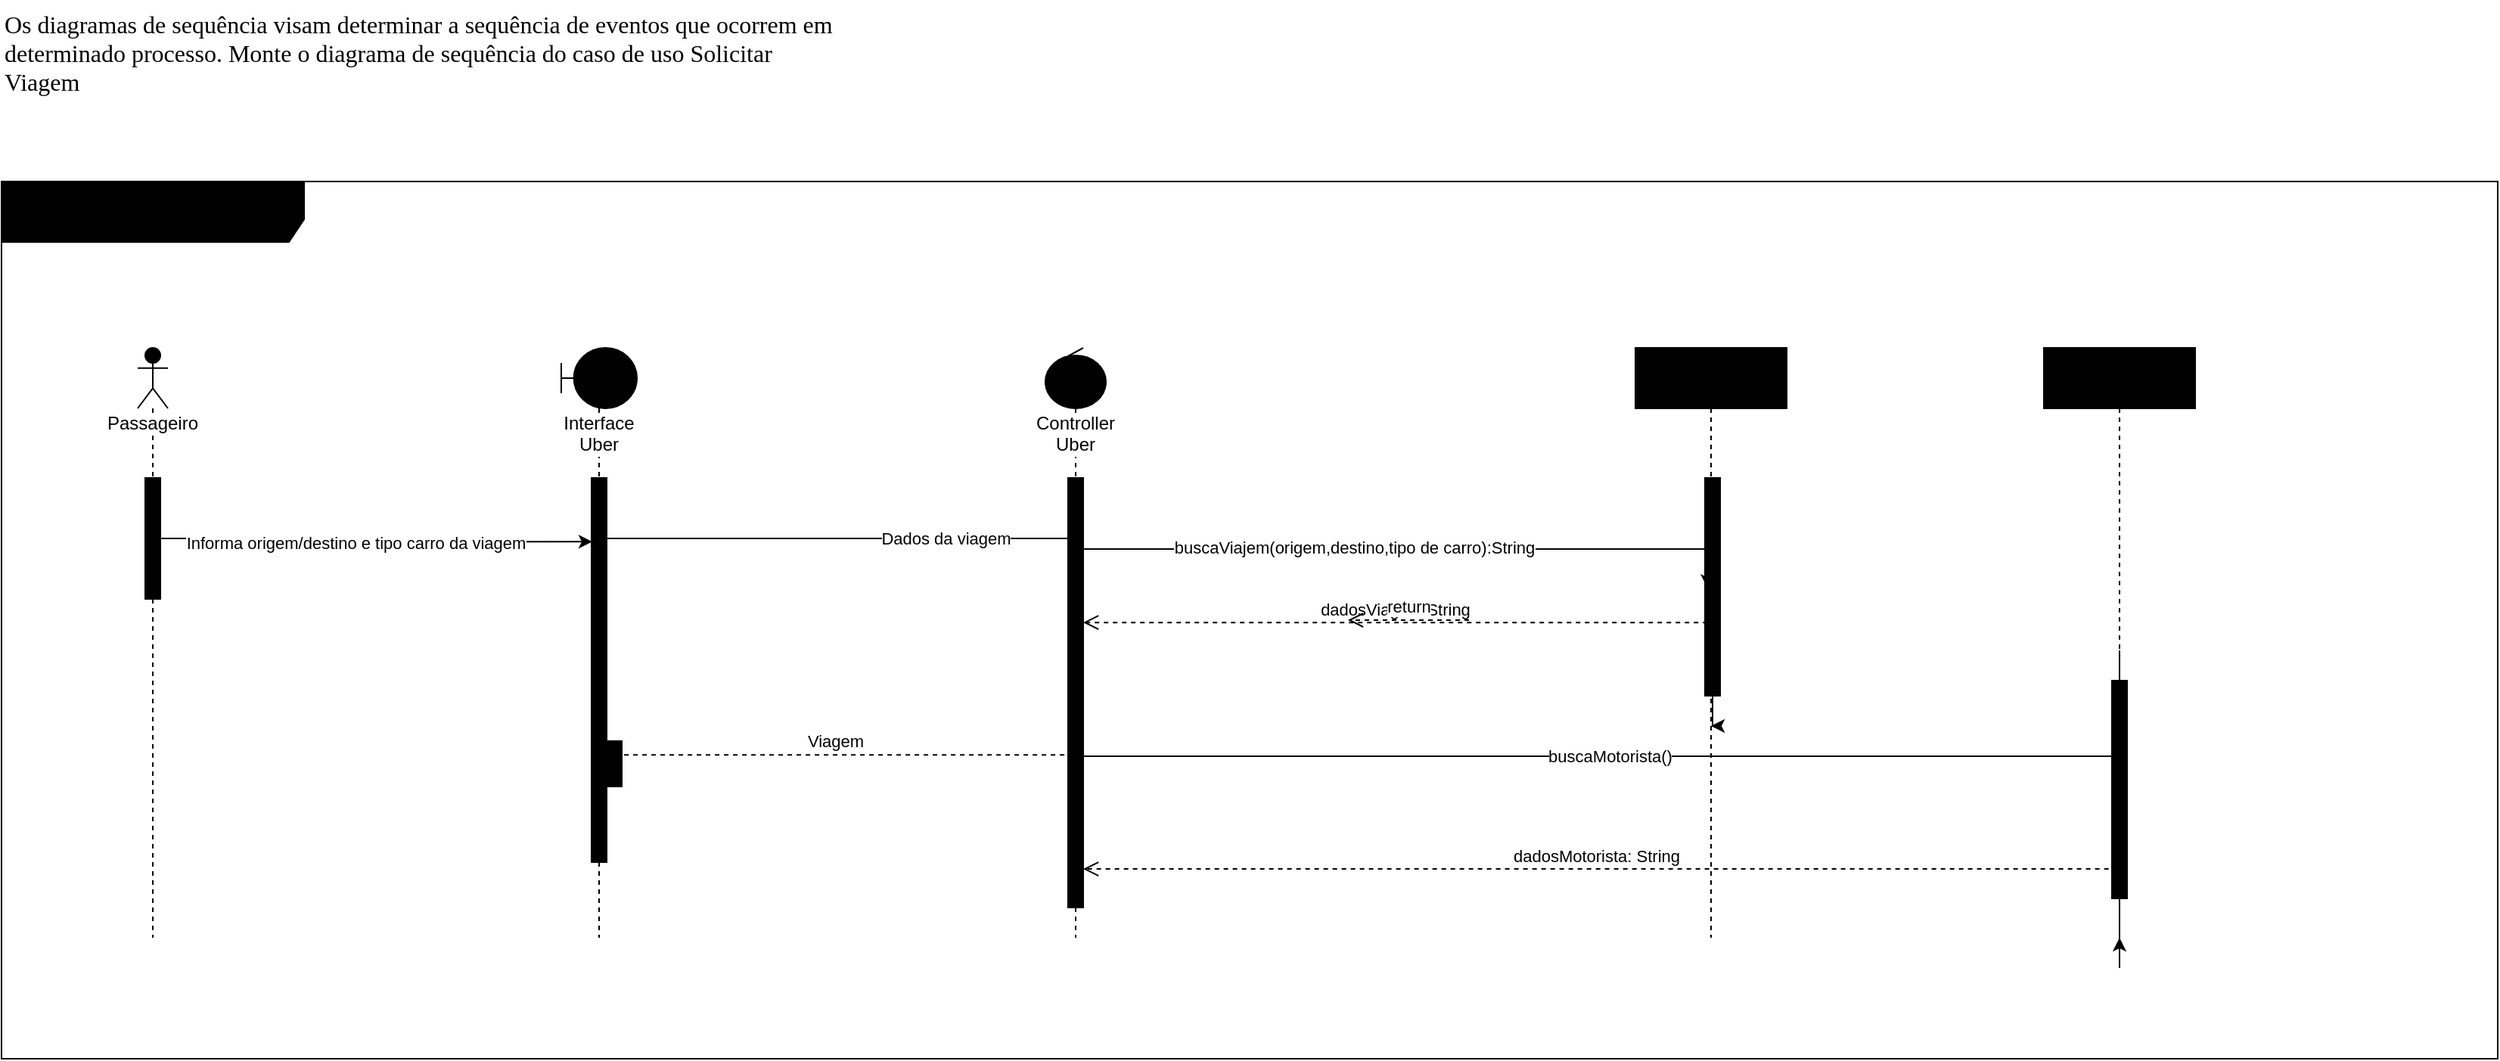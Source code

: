 <mxfile version="13.1.3">
    <diagram id="6hGFLwfOUW9BJ-s0fimq" name="Page-1">
        <mxGraphModel dx="2167" dy="1927" grid="1" gridSize="10" guides="1" tooltips="1" connect="1" arrows="1" fold="1" page="1" pageScale="1" pageWidth="827" pageHeight="1169" math="0" shadow="0">
            <root>
                <mxCell id="0"/>
                <mxCell id="1" parent="0"/>
                <mxCell id="2" value="&lt;meta http-equiv=&quot;content-type&quot; content=&quot;text/html; charset=utf-8&quot;&gt;&lt;span style=&quot;color: rgb(0, 0, 0); font-family: &amp;quot;Times New Roman&amp;quot;; font-size: medium; font-style: normal; font-variant-ligatures: normal; font-variant-caps: normal; font-weight: 400; letter-spacing: normal; orphans: 2; text-align: start; text-indent: 0px; text-transform: none; widows: 2; word-spacing: 0px; -webkit-text-stroke-width: 0px; text-decoration-style: initial; text-decoration-color: initial; float: none; display: inline !important;&quot;&gt;Os diagramas de sequência visam determinar a sequência de eventos que ocorrem em determinado processo. Monte o diagrama de sequência do caso de uso Solicitar Viagem&lt;/span&gt;" style="text;whiteSpace=wrap;html=1;fillColor=#FFFFFF;" parent="1" vertex="1">
                    <mxGeometry x="-450" y="-980" width="550" height="110" as="geometry"/>
                </mxCell>
                <mxCell id="5" value="DS - Solicitar Viagem" style="shape=umlFrame;whiteSpace=wrap;html=1;fillColor=#000000;width=200;height=40;" parent="1" vertex="1">
                    <mxGeometry x="-450" y="-860" width="1650" height="580" as="geometry"/>
                </mxCell>
                <mxCell id="11" value="Passageiro" style="shape=umlLifeline;participant=umlActor;perimeter=lifelinePerimeter;whiteSpace=wrap;html=1;container=1;collapsible=0;recursiveResize=0;verticalAlign=top;spacingTop=36;labelBackgroundColor=#ffffff;outlineConnect=0;fillColor=#000000;" parent="1" vertex="1">
                    <mxGeometry x="-360" y="-750" width="20" height="390" as="geometry"/>
                </mxCell>
                <mxCell id="19" value="" style="html=1;points=[];perimeter=orthogonalPerimeter;fillColor=#000000;" parent="11" vertex="1">
                    <mxGeometry x="5" y="86" width="10" height="80" as="geometry"/>
                </mxCell>
                <mxCell id="13" value="Interface Uber" style="shape=umlLifeline;participant=umlBoundary;perimeter=lifelinePerimeter;whiteSpace=wrap;html=1;container=1;collapsible=0;recursiveResize=0;verticalAlign=top;spacingTop=36;labelBackgroundColor=#ffffff;outlineConnect=0;fillColor=#000000;" parent="1" vertex="1">
                    <mxGeometry x="-80" y="-750" width="50" height="390" as="geometry"/>
                </mxCell>
                <mxCell id="17" value="" style="html=1;points=[];perimeter=orthogonalPerimeter;fillColor=#000000;" parent="13" vertex="1">
                    <mxGeometry x="20" y="86" width="10" height="254" as="geometry"/>
                </mxCell>
                <mxCell id="51" value="" style="html=1;points=[];perimeter=orthogonalPerimeter;fillColor=#000000;" parent="13" vertex="1">
                    <mxGeometry x="30" y="260" width="10" height="30" as="geometry"/>
                </mxCell>
                <mxCell id="14" value="Controller Uber" style="shape=umlLifeline;participant=umlControl;perimeter=lifelinePerimeter;whiteSpace=wrap;html=1;container=1;collapsible=0;recursiveResize=0;verticalAlign=top;spacingTop=36;labelBackgroundColor=#ffffff;outlineConnect=0;fillColor=#000000;" parent="1" vertex="1">
                    <mxGeometry x="240" y="-750" width="40" height="390" as="geometry"/>
                </mxCell>
                <mxCell id="15" value=":Viajem" style="shape=umlLifeline;perimeter=lifelinePerimeter;whiteSpace=wrap;html=1;container=1;collapsible=0;recursiveResize=0;outlineConnect=0;fillColor=#000000;" parent="1" vertex="1">
                    <mxGeometry x="630" y="-750" width="100" height="390" as="geometry"/>
                </mxCell>
                <mxCell id="30" style="edgeStyle=orthogonalEdgeStyle;rounded=0;orthogonalLoop=1;jettySize=auto;html=1;" parent="15" source="27" target="15" edge="1">
                    <mxGeometry relative="1" as="geometry"/>
                </mxCell>
                <mxCell id="27" value="" style="html=1;points=[];perimeter=orthogonalPerimeter;fillColor=#000000;" parent="15" vertex="1">
                    <mxGeometry x="46" y="86" width="10" height="144" as="geometry"/>
                </mxCell>
                <mxCell id="24" value="Dados da viagem" style="edgeStyle=orthogonalEdgeStyle;rounded=0;orthogonalLoop=1;jettySize=auto;html=1;entryX=0.5;entryY=0.625;entryDx=0;entryDy=0;entryPerimeter=0;" parent="1" source="17" target="23" edge="1">
                    <mxGeometry relative="1" as="geometry">
                        <Array as="points">
                            <mxPoint x="260" y="-624"/>
                        </Array>
                    </mxGeometry>
                </mxCell>
                <mxCell id="20" style="edgeStyle=orthogonalEdgeStyle;rounded=0;orthogonalLoop=1;jettySize=auto;html=1;entryX=0.047;entryY=0.166;entryDx=0;entryDy=0;entryPerimeter=0;" parent="1" source="19" target="17" edge="1">
                    <mxGeometry relative="1" as="geometry">
                        <mxPoint x="-150" y="-610" as="targetPoint"/>
                    </mxGeometry>
                </mxCell>
                <mxCell id="21" value="Informa origem/destino e tipo carro da viagem" style="edgeLabel;html=1;align=center;verticalAlign=middle;resizable=0;points=[];" parent="20" vertex="1" connectable="0">
                    <mxGeometry x="-0.114" y="-3" relative="1" as="geometry">
                        <mxPoint x="1" as="offset"/>
                    </mxGeometry>
                </mxCell>
                <mxCell id="28" style="edgeStyle=orthogonalEdgeStyle;rounded=0;orthogonalLoop=1;jettySize=auto;html=1;entryX=0.161;entryY=0.505;entryDx=0;entryDy=0;entryPerimeter=0;" parent="1" source="23" target="27" edge="1">
                    <mxGeometry relative="1" as="geometry">
                        <Array as="points">
                            <mxPoint x="678" y="-617"/>
                        </Array>
                    </mxGeometry>
                </mxCell>
                <mxCell id="29" value="buscaViajem(origem,destino,tipo de carro):String" style="edgeLabel;html=1;align=center;verticalAlign=middle;resizable=0;points=[];" parent="28" vertex="1" connectable="0">
                    <mxGeometry x="-0.18" y="1" relative="1" as="geometry">
                        <mxPoint x="-1" as="offset"/>
                    </mxGeometry>
                </mxCell>
                <mxCell id="42" value="buscaMotorista()" style="edgeStyle=orthogonalEdgeStyle;rounded=0;orthogonalLoop=1;jettySize=auto;html=1;entryX=0.5;entryY=0.278;entryDx=0;entryDy=0;entryPerimeter=0;" parent="1" source="23" target="40" edge="1">
                    <mxGeometry relative="1" as="geometry">
                        <Array as="points">
                            <mxPoint x="950" y="-480"/>
                        </Array>
                    </mxGeometry>
                </mxCell>
                <mxCell id="23" value="" style="html=1;points=[];perimeter=orthogonalPerimeter;fillColor=#000000;" parent="1" vertex="1">
                    <mxGeometry x="255" y="-664" width="10" height="284" as="geometry"/>
                </mxCell>
                <mxCell id="32" value="dadosViagem:String" style="html=1;verticalAlign=bottom;endArrow=open;dashed=1;endSize=8;exitX=0.161;exitY=0.664;exitDx=0;exitDy=0;exitPerimeter=0;" parent="1" source="27" target="23" edge="1">
                    <mxGeometry relative="1" as="geometry">
                        <mxPoint x="570" y="-570" as="sourcePoint"/>
                        <mxPoint x="490" y="-570" as="targetPoint"/>
                    </mxGeometry>
                </mxCell>
                <mxCell id="38" value=":Motorista" style="shape=umlLifeline;perimeter=lifelinePerimeter;whiteSpace=wrap;html=1;container=1;collapsible=0;recursiveResize=0;outlineConnect=0;fillColor=#000000;" parent="1" vertex="1">
                    <mxGeometry x="900" y="-750" width="100" height="390" as="geometry"/>
                </mxCell>
                <mxCell id="39" style="edgeStyle=orthogonalEdgeStyle;rounded=0;orthogonalLoop=1;jettySize=auto;html=1;" parent="38" source="40" target="38" edge="1">
                    <mxGeometry relative="1" as="geometry"/>
                </mxCell>
                <mxCell id="40" value="" style="html=1;points=[];perimeter=orthogonalPerimeter;fillColor=#000000;" parent="38" vertex="1">
                    <mxGeometry x="45" y="220" width="10" height="144" as="geometry"/>
                </mxCell>
                <mxCell id="45" value="dadosMotorista: String" style="html=1;verticalAlign=bottom;endArrow=open;dashed=1;endSize=8;exitX=-0.218;exitY=0.865;exitDx=0;exitDy=0;exitPerimeter=0;" parent="1" source="40" target="23" edge="1">
                    <mxGeometry relative="1" as="geometry">
                        <mxPoint x="640" y="-580" as="sourcePoint"/>
                        <mxPoint x="560" y="-580" as="targetPoint"/>
                    </mxGeometry>
                </mxCell>
                <mxCell id="49" value="return" style="html=1;verticalAlign=bottom;endArrow=open;dashed=1;endSize=8;" parent="1" edge="1">
                    <mxGeometry relative="1" as="geometry">
                        <mxPoint x="520" y="-570" as="sourcePoint"/>
                        <mxPoint x="440" y="-570" as="targetPoint"/>
                    </mxGeometry>
                </mxCell>
                <mxCell id="50" value="Viagem" style="html=1;verticalAlign=bottom;endArrow=open;dashed=1;endSize=8;exitX=-0.246;exitY=0.645;exitDx=0;exitDy=0;exitPerimeter=0;" parent="1" source="23" target="17" edge="1">
                    <mxGeometry relative="1" as="geometry">
                        <mxPoint x="200" y="-480" as="sourcePoint"/>
                        <mxPoint x="120" y="-480" as="targetPoint"/>
                    </mxGeometry>
                </mxCell>
            </root>
        </mxGraphModel>
    </diagram>
</mxfile>
